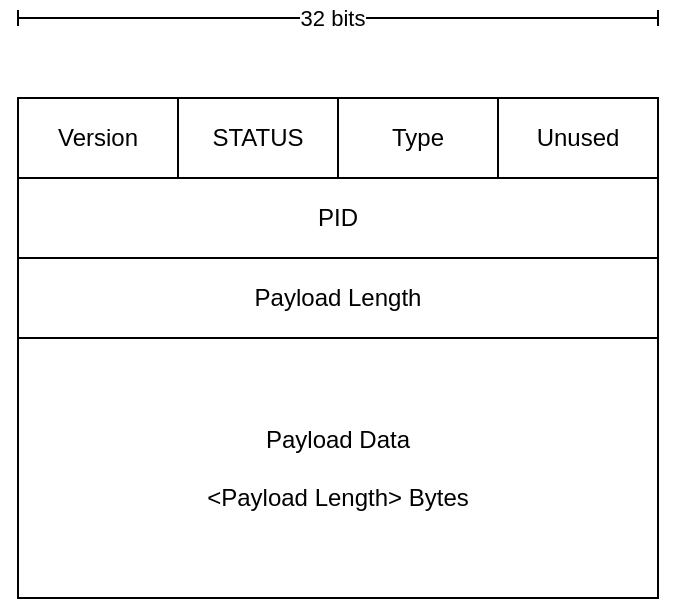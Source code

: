<mxfile version="24.2.5" type="device">
  <diagram name="Page-1" id="nIZeUvzdUxajLwfs4vlB">
    <mxGraphModel dx="1434" dy="762" grid="1" gridSize="10" guides="1" tooltips="1" connect="1" arrows="1" fold="1" page="1" pageScale="1" pageWidth="850" pageHeight="1100" math="0" shadow="0">
      <root>
        <mxCell id="0" />
        <mxCell id="1" parent="0" />
        <mxCell id="AMP1nBro2CfA-EvaLM1G-1" value="&lt;div&gt;Version&lt;/div&gt;" style="rounded=0;whiteSpace=wrap;html=1;" parent="1" vertex="1">
          <mxGeometry x="160" y="120" width="80" height="40" as="geometry" />
        </mxCell>
        <mxCell id="AMP1nBro2CfA-EvaLM1G-2" value="" style="endArrow=baseDash;html=1;rounded=0;startArrow=baseDash;startFill=0;endFill=0;" parent="1" edge="1">
          <mxGeometry width="50" height="50" relative="1" as="geometry">
            <mxPoint x="160" y="80" as="sourcePoint" />
            <mxPoint x="480" y="80" as="targetPoint" />
          </mxGeometry>
        </mxCell>
        <mxCell id="AMP1nBro2CfA-EvaLM1G-3" value="32 bits" style="edgeLabel;html=1;align=center;verticalAlign=middle;resizable=0;points=[];" parent="AMP1nBro2CfA-EvaLM1G-2" vertex="1" connectable="0">
          <mxGeometry x="-0.022" relative="1" as="geometry">
            <mxPoint as="offset" />
          </mxGeometry>
        </mxCell>
        <mxCell id="AMP1nBro2CfA-EvaLM1G-4" value="STATUS" style="rounded=0;whiteSpace=wrap;html=1;" parent="1" vertex="1">
          <mxGeometry x="240" y="120" width="80" height="40" as="geometry" />
        </mxCell>
        <mxCell id="AMP1nBro2CfA-EvaLM1G-5" value="Type" style="rounded=0;whiteSpace=wrap;html=1;" parent="1" vertex="1">
          <mxGeometry x="320" y="120" width="80" height="40" as="geometry" />
        </mxCell>
        <mxCell id="AMP1nBro2CfA-EvaLM1G-6" value="Unused" style="rounded=0;whiteSpace=wrap;html=1;" parent="1" vertex="1">
          <mxGeometry x="400" y="120" width="80" height="40" as="geometry" />
        </mxCell>
        <mxCell id="AMP1nBro2CfA-EvaLM1G-7" value="PID" style="rounded=0;whiteSpace=wrap;html=1;" parent="1" vertex="1">
          <mxGeometry x="160" y="160" width="320" height="40" as="geometry" />
        </mxCell>
        <mxCell id="Rp90KcaqfgS0Ffgy14BH-1" value="Payload Length" style="rounded=0;whiteSpace=wrap;html=1;" vertex="1" parent="1">
          <mxGeometry x="160" y="200" width="320" height="40" as="geometry" />
        </mxCell>
        <mxCell id="Rp90KcaqfgS0Ffgy14BH-2" value="Payload Data&lt;div&gt;&lt;br&gt;&lt;/div&gt;&lt;div&gt;&amp;lt;Payload Length&amp;gt; Bytes&lt;/div&gt;" style="rounded=0;whiteSpace=wrap;html=1;" vertex="1" parent="1">
          <mxGeometry x="160" y="240" width="320" height="130" as="geometry" />
        </mxCell>
      </root>
    </mxGraphModel>
  </diagram>
</mxfile>
